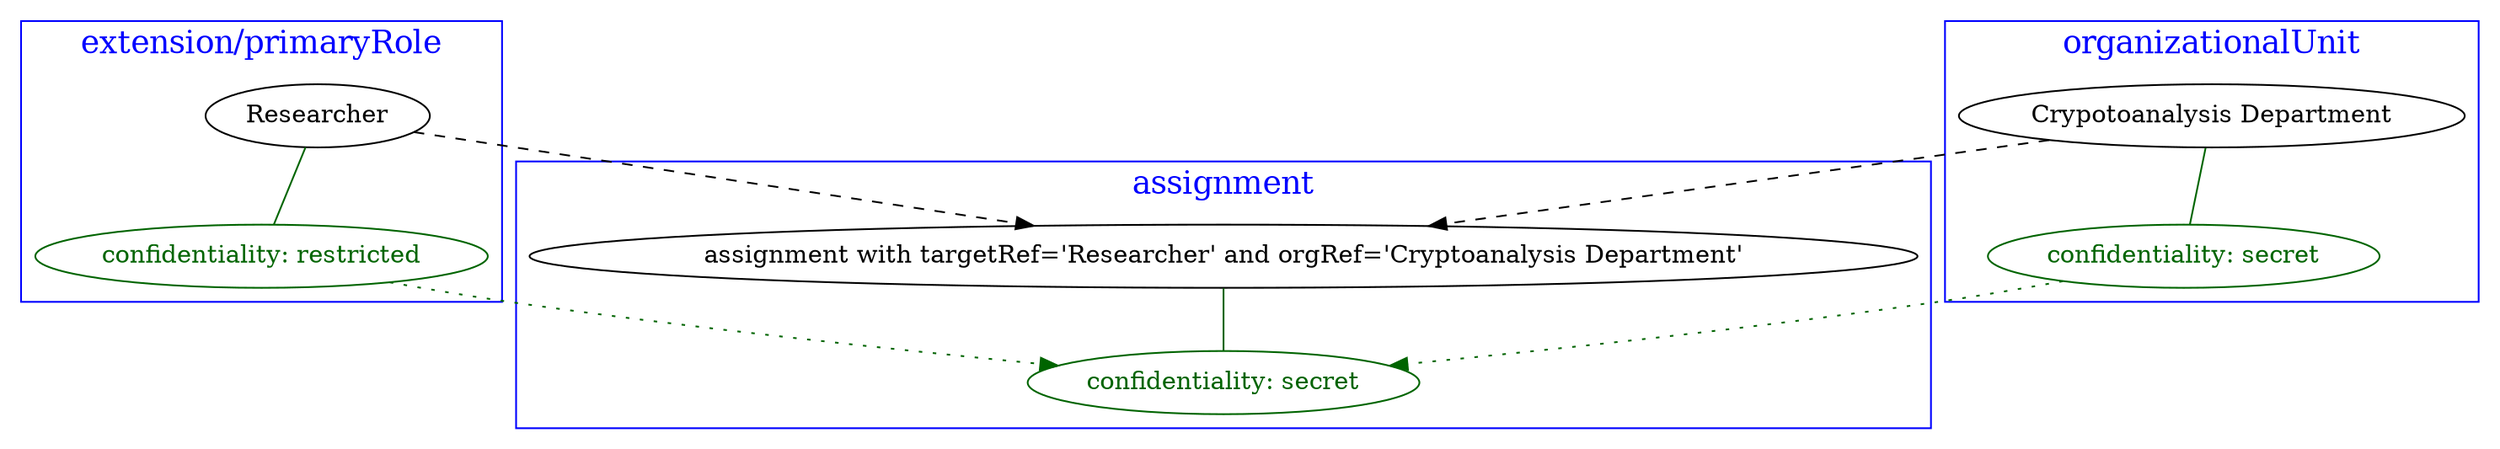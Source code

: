 digraph G {
    compound=true;
    rankdir=TB;

    subgraph cluster_ext_primaryRole {
      label="extension/primaryRole";
      fontsize=18;
      fontcolor=blue;
      color=blue;

      a1 [label="Researcher"];
      a1Confidentiality [label="confidentiality: restricted", color=darkgreen, fontcolor=darkgreen];
      a1->a1Confidentiality [color=darkgreen, dir=none];
    }

    subgraph cluster_organizationalUnit {
      label="organizationalUnit";
      fontsize=18;
      fontcolor=blue;
      color=blue;

      b1 [label="Crypotoanalysis Department"];
      b1Confidentiality [label="confidentiality: secret", color=darkgreen, fontcolor=darkgreen];
      b1->b1Confidentiality [color=darkgreen, dir=none];
    }

    subgraph cluster_output {
      label="assignment"
      fontsize=18;
      fontcolor=blue;
      color=blue;

      o1 [label="assignment with targetRef='Researcher' and orgRef='Cryptoanalysis Department'"];
      o1Confidentiality [label="confidentiality: secret", color=darkgreen, fontcolor=darkgreen];
      o1->o1Confidentiality [color=darkgreen, dir=none];

    }

    { a1 b1 } -> o1 [style=dashed];
    { a1Confidentiality b1Confidentiality } -> o1Confidentiality [color=darkgreen, style=dotted];
}
